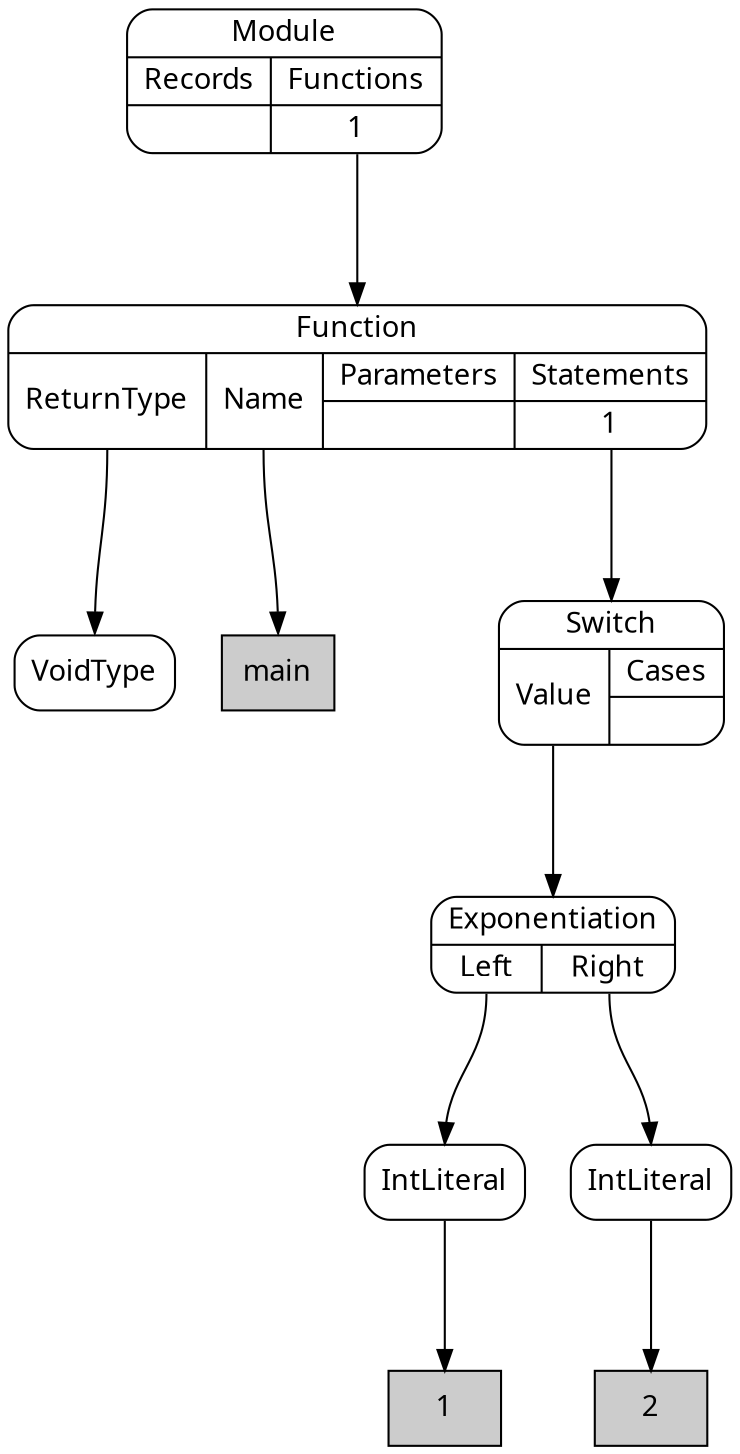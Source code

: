 digraph {
node [shape=Mrecord, style=filled, fillcolor=white, fontname="Calibri"];
graph [ordering=out, nodesep=0.3, ranksep=1];

# SimpleNode VoidType
node0 [label="VoidType", tooltip="VoidType"]

# DeclarationLiteral main
node1 [shape=box, label="main", fillcolor="#cccccc", tooltip="main"]

# Literal 1
node2 [shape=box, label="1", fillcolor="#cccccc", tooltip="1"]

# SimpleNode IntLiteral
node3:s -> node2:n
node3 [label="IntLiteral", tooltip="IntLiteral"]

# Literal 2
node4 [shape=box, label="2", fillcolor="#cccccc", tooltip="2"]

# SimpleNode IntLiteral
node5:s -> node4:n
node5 [label="IntLiteral", tooltip="IntLiteral"]

# PortNode Exponentiation
node6:p0:s -> node3:n
node6:p1:s -> node5:n
node6 [label="{Exponentiation|{<p0>Left|<p1>Right}}", tooltip="Exponentiation"]

# PortNode Switch
node7:p0:s -> node6:n
node7 [label="{Switch|{<p0>Value|{Cases|{}}}}", tooltip="Switch"]

# PortNode Function
node8:p0:s -> node0:n
node8:p1:s -> node1:n
node8:p3_0:s -> node7:n
node8 [label="{Function|{<p0>ReturnType|<p1>Name|{Parameters|{}}|{Statements|{<p3_0>1}}}}", tooltip="Function"]

# PortNode Module
node9:p1_0:s -> node8:n
node9 [label="{Module|{{Records|{}}|{Functions|{<p1_0>1}}}}", tooltip="Module"]

}
